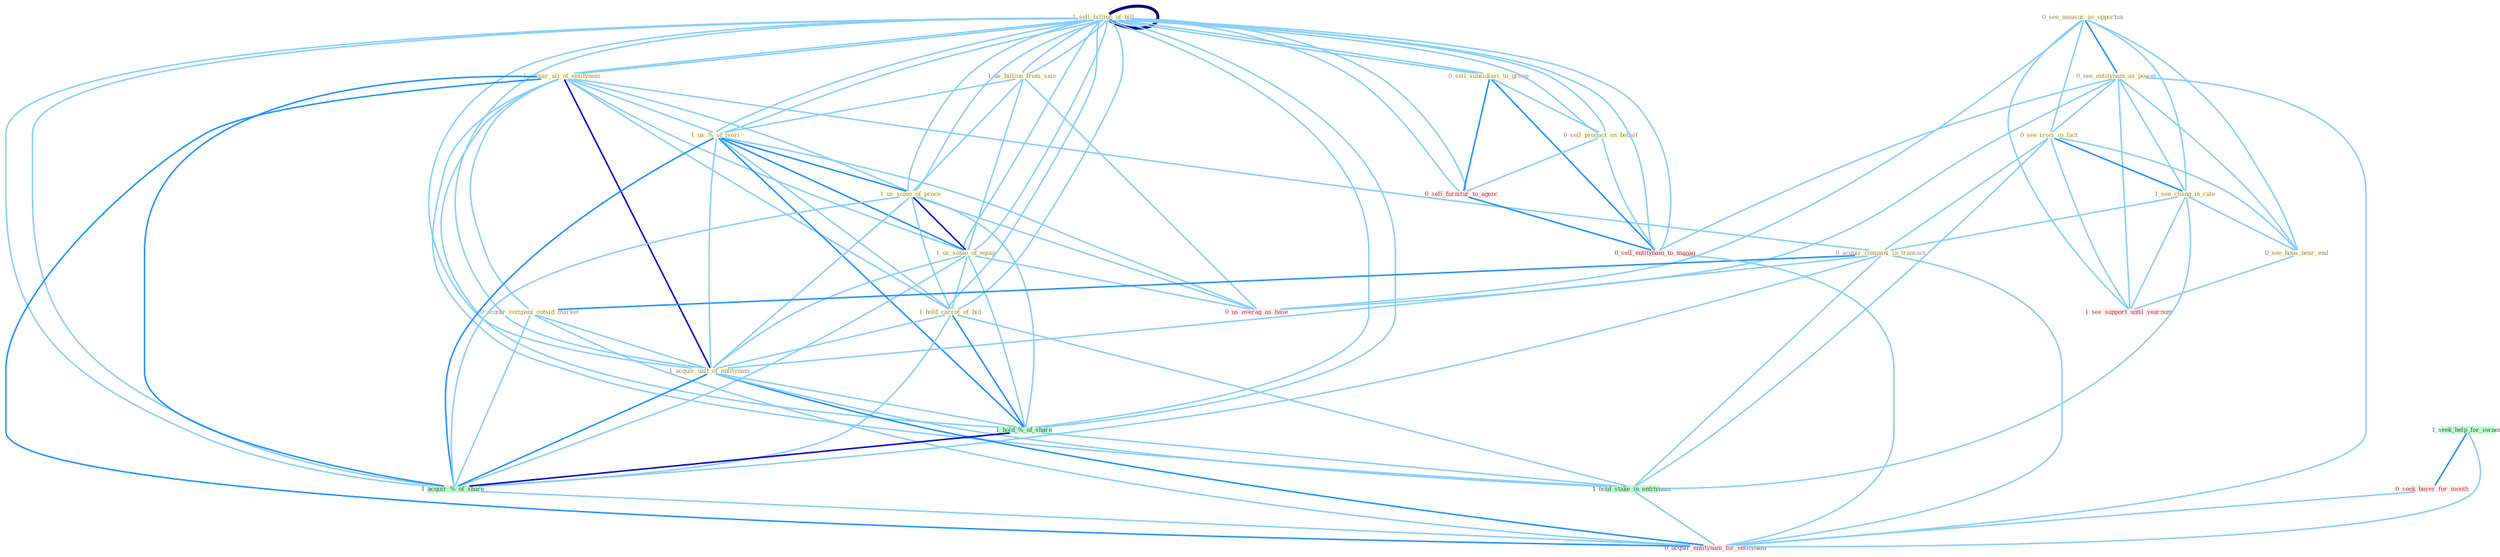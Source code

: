 Graph G{ 
    node
    [shape=polygon,style=filled,width=.5,height=.06,color="#BDFCC9",fixedsize=true,fontsize=4,
    fontcolor="#2f4f4f"];
    {node
    [color="#ffffe0", fontcolor="#8b7d6b"] "1_sell_billion_of_bill " "0_see_measur_as_opportun " "0_see_entitynam_as_power " "1_acquir_all_of_entitynam " "1_sell_billion_of_bill " "0_see_ironi_in_fact " "1_us_billion_from_sale " "0_sell_subsidiari_to_group " "1_us_%_of_ivori " "1_us_some_of_proce " "1_see_chang_in_rate " "1_us_some_of_equip " "0_acquir_compani_in_transact " "0_acquir_compani_outsid_market " "1_hold_carrot_of_bid " "0_sell_product_on_behalf " "0_see_hous_near_end " "1_acquir_unit_of_entitynam "}
{node [color="#fff0f5", fontcolor="#b22222"] "0_seek_buyer_for_month " "1_see_support_until_yearnum " "0_sell_furnitur_to_agenc " "0_us_averag_as_base " "0_sell_entitynam_to_manag " "0_acquir_entitynam_for_entitynam "}
edge [color="#B0E2FF"];

	"1_sell_billion_of_bill " -- "1_acquir_all_of_entitynam " [w="1", color="#87cefa" ];
	"1_sell_billion_of_bill " -- "1_sell_billion_of_bill " [w="4", style=bold, color="#000080", len=0.4];
	"1_sell_billion_of_bill " -- "1_us_billion_from_sale " [w="1", color="#87cefa" ];
	"1_sell_billion_of_bill " -- "0_sell_subsidiari_to_group " [w="1", color="#87cefa" ];
	"1_sell_billion_of_bill " -- "1_us_%_of_ivori " [w="1", color="#87cefa" ];
	"1_sell_billion_of_bill " -- "1_us_some_of_proce " [w="1", color="#87cefa" ];
	"1_sell_billion_of_bill " -- "1_us_some_of_equip " [w="1", color="#87cefa" ];
	"1_sell_billion_of_bill " -- "1_hold_carrot_of_bid " [w="1", color="#87cefa" ];
	"1_sell_billion_of_bill " -- "0_sell_product_on_behalf " [w="1", color="#87cefa" ];
	"1_sell_billion_of_bill " -- "1_acquir_unit_of_entitynam " [w="1", color="#87cefa" ];
	"1_sell_billion_of_bill " -- "1_hold_%_of_share " [w="1", color="#87cefa" ];
	"1_sell_billion_of_bill " -- "1_acquir_%_of_share " [w="1", color="#87cefa" ];
	"1_sell_billion_of_bill " -- "0_sell_furnitur_to_agenc " [w="1", color="#87cefa" ];
	"1_sell_billion_of_bill " -- "0_sell_entitynam_to_manag " [w="1", color="#87cefa" ];
	"0_see_measur_as_opportun " -- "0_see_entitynam_as_power " [w="2", color="#1e90ff" , len=0.8];
	"0_see_measur_as_opportun " -- "0_see_ironi_in_fact " [w="1", color="#87cefa" ];
	"0_see_measur_as_opportun " -- "1_see_chang_in_rate " [w="1", color="#87cefa" ];
	"0_see_measur_as_opportun " -- "0_see_hous_near_end " [w="1", color="#87cefa" ];
	"0_see_measur_as_opportun " -- "1_see_support_until_yearnum " [w="1", color="#87cefa" ];
	"0_see_measur_as_opportun " -- "0_us_averag_as_base " [w="1", color="#87cefa" ];
	"0_see_entitynam_as_power " -- "0_see_ironi_in_fact " [w="1", color="#87cefa" ];
	"0_see_entitynam_as_power " -- "1_see_chang_in_rate " [w="1", color="#87cefa" ];
	"0_see_entitynam_as_power " -- "0_see_hous_near_end " [w="1", color="#87cefa" ];
	"0_see_entitynam_as_power " -- "1_see_support_until_yearnum " [w="1", color="#87cefa" ];
	"0_see_entitynam_as_power " -- "0_us_averag_as_base " [w="1", color="#87cefa" ];
	"0_see_entitynam_as_power " -- "0_sell_entitynam_to_manag " [w="1", color="#87cefa" ];
	"0_see_entitynam_as_power " -- "0_acquir_entitynam_for_entitynam " [w="1", color="#87cefa" ];
	"1_acquir_all_of_entitynam " -- "1_sell_billion_of_bill " [w="1", color="#87cefa" ];
	"1_acquir_all_of_entitynam " -- "1_us_%_of_ivori " [w="1", color="#87cefa" ];
	"1_acquir_all_of_entitynam " -- "1_us_some_of_proce " [w="1", color="#87cefa" ];
	"1_acquir_all_of_entitynam " -- "1_us_some_of_equip " [w="1", color="#87cefa" ];
	"1_acquir_all_of_entitynam " -- "0_acquir_compani_in_transact " [w="1", color="#87cefa" ];
	"1_acquir_all_of_entitynam " -- "0_acquir_compani_outsid_market " [w="1", color="#87cefa" ];
	"1_acquir_all_of_entitynam " -- "1_hold_carrot_of_bid " [w="1", color="#87cefa" ];
	"1_acquir_all_of_entitynam " -- "1_acquir_unit_of_entitynam " [w="3", color="#0000cd" , len=0.6];
	"1_acquir_all_of_entitynam " -- "1_hold_%_of_share " [w="1", color="#87cefa" ];
	"1_acquir_all_of_entitynam " -- "1_hold_stake_in_entitynam " [w="1", color="#87cefa" ];
	"1_acquir_all_of_entitynam " -- "1_acquir_%_of_share " [w="2", color="#1e90ff" , len=0.8];
	"1_acquir_all_of_entitynam " -- "0_acquir_entitynam_for_entitynam " [w="2", color="#1e90ff" , len=0.8];
	"1_sell_billion_of_bill " -- "1_us_billion_from_sale " [w="1", color="#87cefa" ];
	"1_sell_billion_of_bill " -- "0_sell_subsidiari_to_group " [w="1", color="#87cefa" ];
	"1_sell_billion_of_bill " -- "1_us_%_of_ivori " [w="1", color="#87cefa" ];
	"1_sell_billion_of_bill " -- "1_us_some_of_proce " [w="1", color="#87cefa" ];
	"1_sell_billion_of_bill " -- "1_us_some_of_equip " [w="1", color="#87cefa" ];
	"1_sell_billion_of_bill " -- "1_hold_carrot_of_bid " [w="1", color="#87cefa" ];
	"1_sell_billion_of_bill " -- "0_sell_product_on_behalf " [w="1", color="#87cefa" ];
	"1_sell_billion_of_bill " -- "1_acquir_unit_of_entitynam " [w="1", color="#87cefa" ];
	"1_sell_billion_of_bill " -- "1_hold_%_of_share " [w="1", color="#87cefa" ];
	"1_sell_billion_of_bill " -- "1_acquir_%_of_share " [w="1", color="#87cefa" ];
	"1_sell_billion_of_bill " -- "0_sell_furnitur_to_agenc " [w="1", color="#87cefa" ];
	"1_sell_billion_of_bill " -- "0_sell_entitynam_to_manag " [w="1", color="#87cefa" ];
	"0_see_ironi_in_fact " -- "1_see_chang_in_rate " [w="2", color="#1e90ff" , len=0.8];
	"0_see_ironi_in_fact " -- "0_acquir_compani_in_transact " [w="1", color="#87cefa" ];
	"0_see_ironi_in_fact " -- "0_see_hous_near_end " [w="1", color="#87cefa" ];
	"0_see_ironi_in_fact " -- "1_hold_stake_in_entitynam " [w="1", color="#87cefa" ];
	"0_see_ironi_in_fact " -- "1_see_support_until_yearnum " [w="1", color="#87cefa" ];
	"1_us_billion_from_sale " -- "1_us_%_of_ivori " [w="1", color="#87cefa" ];
	"1_us_billion_from_sale " -- "1_us_some_of_proce " [w="1", color="#87cefa" ];
	"1_us_billion_from_sale " -- "1_us_some_of_equip " [w="1", color="#87cefa" ];
	"1_us_billion_from_sale " -- "0_us_averag_as_base " [w="1", color="#87cefa" ];
	"0_sell_subsidiari_to_group " -- "0_sell_product_on_behalf " [w="1", color="#87cefa" ];
	"0_sell_subsidiari_to_group " -- "0_sell_furnitur_to_agenc " [w="2", color="#1e90ff" , len=0.8];
	"0_sell_subsidiari_to_group " -- "0_sell_entitynam_to_manag " [w="2", color="#1e90ff" , len=0.8];
	"1_us_%_of_ivori " -- "1_us_some_of_proce " [w="2", color="#1e90ff" , len=0.8];
	"1_us_%_of_ivori " -- "1_us_some_of_equip " [w="2", color="#1e90ff" , len=0.8];
	"1_us_%_of_ivori " -- "1_hold_carrot_of_bid " [w="1", color="#87cefa" ];
	"1_us_%_of_ivori " -- "1_acquir_unit_of_entitynam " [w="1", color="#87cefa" ];
	"1_us_%_of_ivori " -- "1_hold_%_of_share " [w="2", color="#1e90ff" , len=0.8];
	"1_us_%_of_ivori " -- "1_acquir_%_of_share " [w="2", color="#1e90ff" , len=0.8];
	"1_us_%_of_ivori " -- "0_us_averag_as_base " [w="1", color="#87cefa" ];
	"1_us_some_of_proce " -- "1_us_some_of_equip " [w="3", color="#0000cd" , len=0.6];
	"1_us_some_of_proce " -- "1_hold_carrot_of_bid " [w="1", color="#87cefa" ];
	"1_us_some_of_proce " -- "1_acquir_unit_of_entitynam " [w="1", color="#87cefa" ];
	"1_us_some_of_proce " -- "1_hold_%_of_share " [w="1", color="#87cefa" ];
	"1_us_some_of_proce " -- "1_acquir_%_of_share " [w="1", color="#87cefa" ];
	"1_us_some_of_proce " -- "0_us_averag_as_base " [w="1", color="#87cefa" ];
	"1_see_chang_in_rate " -- "0_acquir_compani_in_transact " [w="1", color="#87cefa" ];
	"1_see_chang_in_rate " -- "0_see_hous_near_end " [w="1", color="#87cefa" ];
	"1_see_chang_in_rate " -- "1_hold_stake_in_entitynam " [w="1", color="#87cefa" ];
	"1_see_chang_in_rate " -- "1_see_support_until_yearnum " [w="1", color="#87cefa" ];
	"1_us_some_of_equip " -- "1_hold_carrot_of_bid " [w="1", color="#87cefa" ];
	"1_us_some_of_equip " -- "1_acquir_unit_of_entitynam " [w="1", color="#87cefa" ];
	"1_us_some_of_equip " -- "1_hold_%_of_share " [w="1", color="#87cefa" ];
	"1_us_some_of_equip " -- "1_acquir_%_of_share " [w="1", color="#87cefa" ];
	"1_us_some_of_equip " -- "0_us_averag_as_base " [w="1", color="#87cefa" ];
	"0_acquir_compani_in_transact " -- "0_acquir_compani_outsid_market " [w="2", color="#1e90ff" , len=0.8];
	"0_acquir_compani_in_transact " -- "1_acquir_unit_of_entitynam " [w="1", color="#87cefa" ];
	"0_acquir_compani_in_transact " -- "1_hold_stake_in_entitynam " [w="1", color="#87cefa" ];
	"0_acquir_compani_in_transact " -- "1_acquir_%_of_share " [w="1", color="#87cefa" ];
	"0_acquir_compani_in_transact " -- "0_acquir_entitynam_for_entitynam " [w="1", color="#87cefa" ];
	"0_acquir_compani_outsid_market " -- "1_acquir_unit_of_entitynam " [w="1", color="#87cefa" ];
	"0_acquir_compani_outsid_market " -- "1_acquir_%_of_share " [w="1", color="#87cefa" ];
	"0_acquir_compani_outsid_market " -- "0_acquir_entitynam_for_entitynam " [w="1", color="#87cefa" ];
	"1_hold_carrot_of_bid " -- "1_acquir_unit_of_entitynam " [w="1", color="#87cefa" ];
	"1_hold_carrot_of_bid " -- "1_hold_%_of_share " [w="2", color="#1e90ff" , len=0.8];
	"1_hold_carrot_of_bid " -- "1_hold_stake_in_entitynam " [w="1", color="#87cefa" ];
	"1_hold_carrot_of_bid " -- "1_acquir_%_of_share " [w="1", color="#87cefa" ];
	"0_sell_product_on_behalf " -- "0_sell_furnitur_to_agenc " [w="1", color="#87cefa" ];
	"0_sell_product_on_behalf " -- "0_sell_entitynam_to_manag " [w="1", color="#87cefa" ];
	"0_see_hous_near_end " -- "1_see_support_until_yearnum " [w="1", color="#87cefa" ];
	"1_acquir_unit_of_entitynam " -- "1_hold_%_of_share " [w="1", color="#87cefa" ];
	"1_acquir_unit_of_entitynam " -- "1_hold_stake_in_entitynam " [w="1", color="#87cefa" ];
	"1_acquir_unit_of_entitynam " -- "1_acquir_%_of_share " [w="2", color="#1e90ff" , len=0.8];
	"1_acquir_unit_of_entitynam " -- "0_acquir_entitynam_for_entitynam " [w="2", color="#1e90ff" , len=0.8];
	"1_hold_%_of_share " -- "1_hold_stake_in_entitynam " [w="1", color="#87cefa" ];
	"1_hold_%_of_share " -- "1_acquir_%_of_share " [w="3", color="#0000cd" , len=0.6];
	"1_hold_stake_in_entitynam " -- "0_acquir_entitynam_for_entitynam " [w="1", color="#87cefa" ];
	"1_seek_help_for_owner " -- "0_seek_buyer_for_month " [w="2", color="#1e90ff" , len=0.8];
	"1_seek_help_for_owner " -- "0_acquir_entitynam_for_entitynam " [w="1", color="#87cefa" ];
	"0_seek_buyer_for_month " -- "0_acquir_entitynam_for_entitynam " [w="1", color="#87cefa" ];
	"1_acquir_%_of_share " -- "0_acquir_entitynam_for_entitynam " [w="1", color="#87cefa" ];
	"0_sell_furnitur_to_agenc " -- "0_sell_entitynam_to_manag " [w="2", color="#1e90ff" , len=0.8];
	"0_sell_entitynam_to_manag " -- "0_acquir_entitynam_for_entitynam " [w="1", color="#87cefa" ];
}